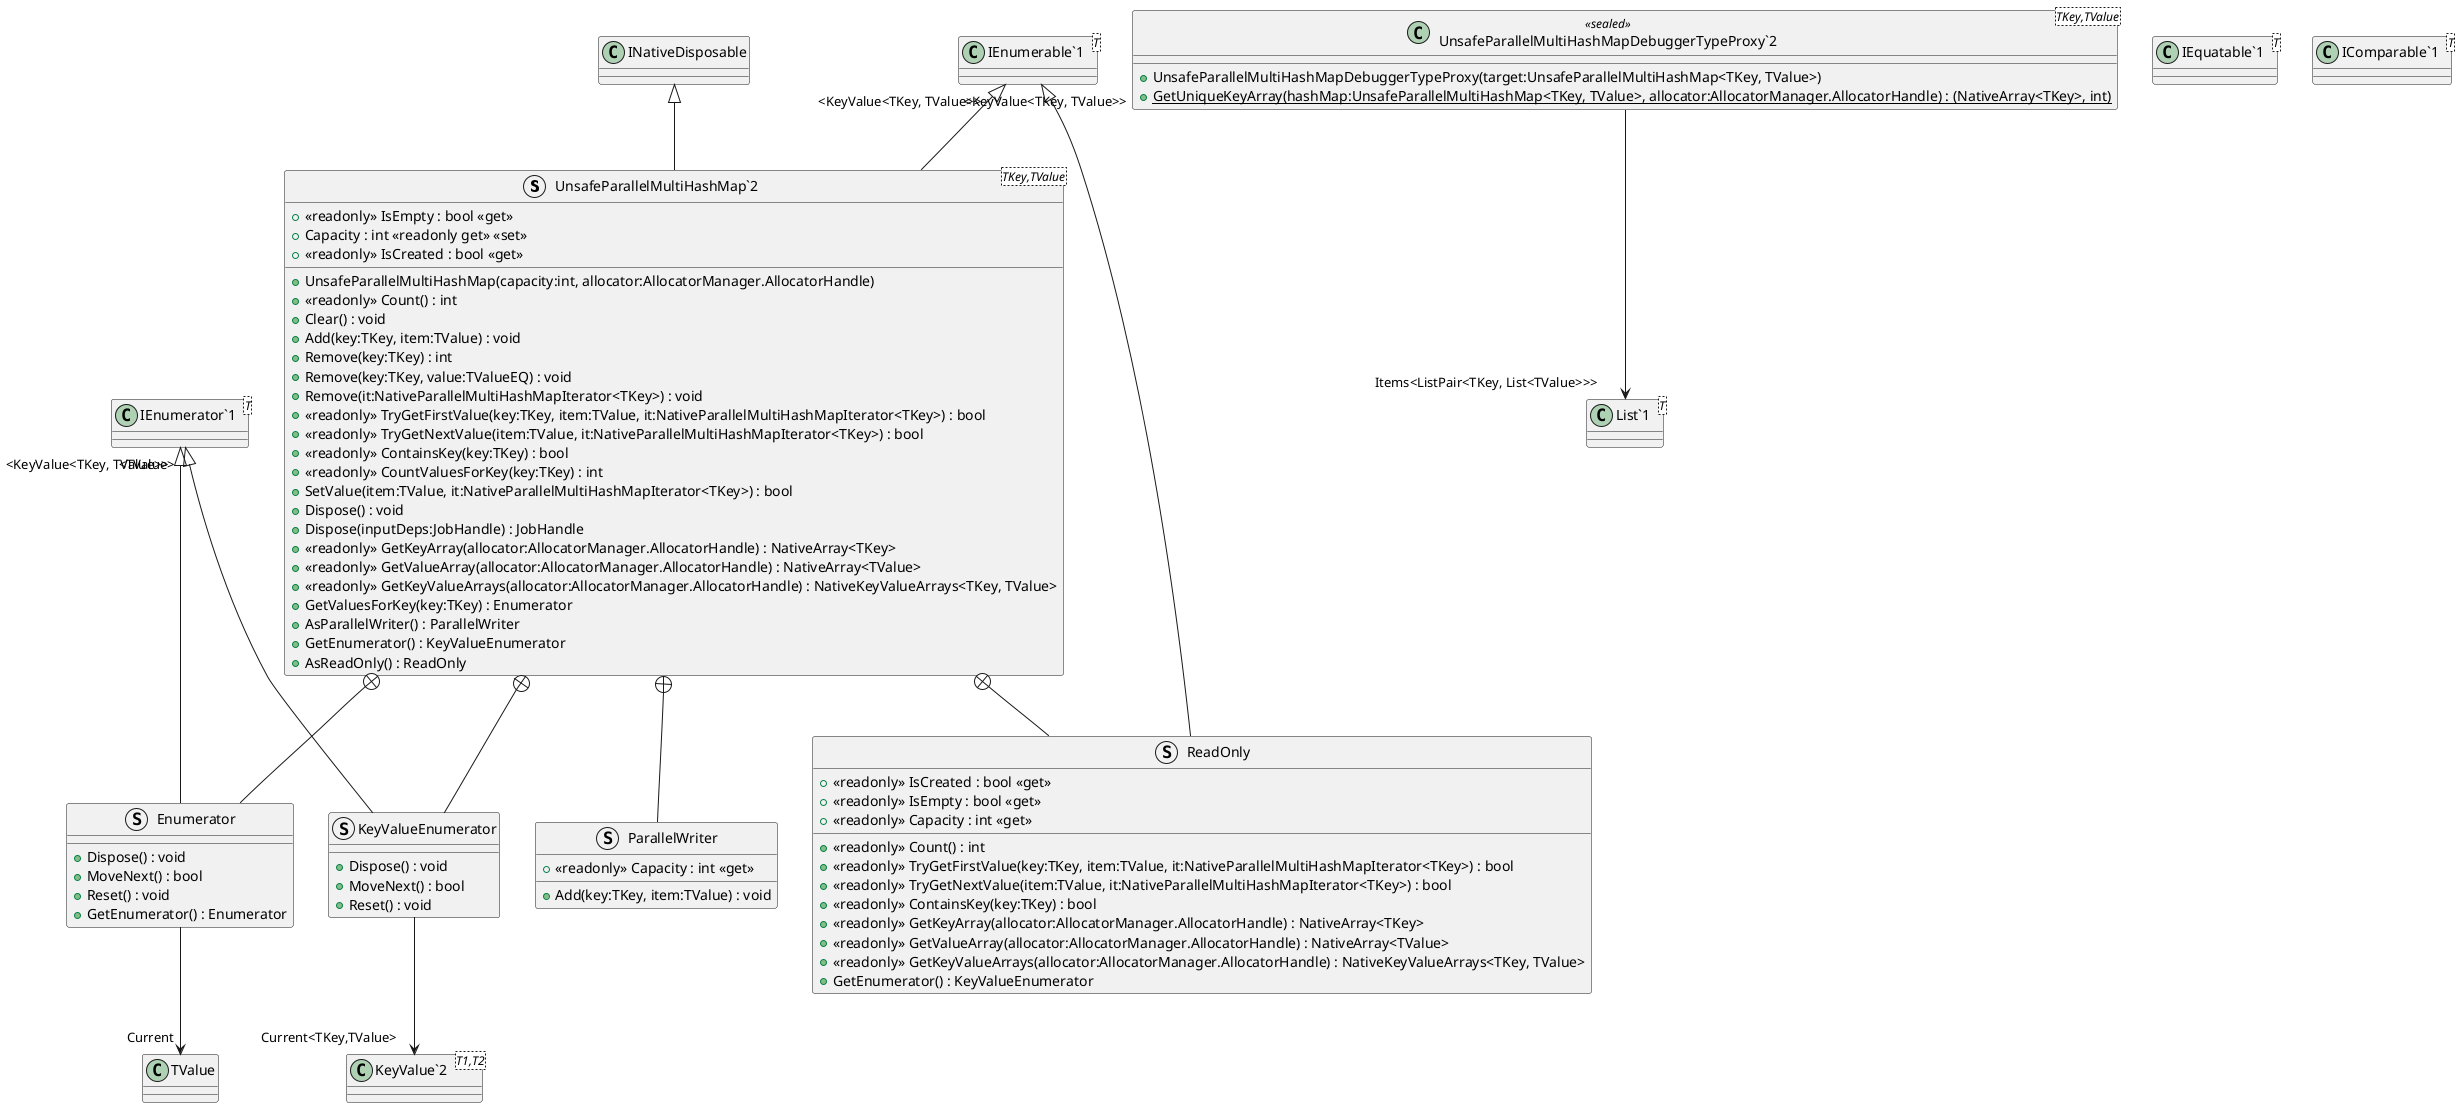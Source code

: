 @startuml
struct "UnsafeParallelMultiHashMap`2"<TKey,TValue> {
    + UnsafeParallelMultiHashMap(capacity:int, allocator:AllocatorManager.AllocatorHandle)
    + <<readonly>> IsEmpty : bool <<get>>
    + <<readonly>> Count() : int
    + Capacity : int <<readonly get>> <<set>>
    + Clear() : void
    + Add(key:TKey, item:TValue) : void
    + Remove(key:TKey) : int
    + Remove(key:TKey, value:TValueEQ) : void
    + Remove(it:NativeParallelMultiHashMapIterator<TKey>) : void
    + <<readonly>> TryGetFirstValue(key:TKey, item:TValue, it:NativeParallelMultiHashMapIterator<TKey>) : bool
    + <<readonly>> TryGetNextValue(item:TValue, it:NativeParallelMultiHashMapIterator<TKey>) : bool
    + <<readonly>> ContainsKey(key:TKey) : bool
    + <<readonly>> CountValuesForKey(key:TKey) : int
    + SetValue(item:TValue, it:NativeParallelMultiHashMapIterator<TKey>) : bool
    + <<readonly>> IsCreated : bool <<get>>
    + Dispose() : void
    + Dispose(inputDeps:JobHandle) : JobHandle
    + <<readonly>> GetKeyArray(allocator:AllocatorManager.AllocatorHandle) : NativeArray<TKey>
    + <<readonly>> GetValueArray(allocator:AllocatorManager.AllocatorHandle) : NativeArray<TValue>
    + <<readonly>> GetKeyValueArrays(allocator:AllocatorManager.AllocatorHandle) : NativeKeyValueArrays<TKey, TValue>
    + GetValuesForKey(key:TKey) : Enumerator
    + AsParallelWriter() : ParallelWriter
    + GetEnumerator() : KeyValueEnumerator
    + AsReadOnly() : ReadOnly
}
class "UnsafeParallelMultiHashMapDebuggerTypeProxy`2"<TKey,TValue> <<sealed>> {
    + UnsafeParallelMultiHashMapDebuggerTypeProxy(target:UnsafeParallelMultiHashMap<TKey, TValue>)
    + {static} GetUniqueKeyArray(hashMap:UnsafeParallelMultiHashMap<TKey, TValue>, allocator:AllocatorManager.AllocatorHandle) : (NativeArray<TKey>, int)
}
class "IEnumerable`1"<T> {
}
class "IEquatable`1"<T> {
}
struct Enumerator {
    + Dispose() : void
    + MoveNext() : bool
    + Reset() : void
    + GetEnumerator() : Enumerator
}
struct ParallelWriter {
    + <<readonly>> Capacity : int <<get>>
    + Add(key:TKey, item:TValue) : void
}
struct KeyValueEnumerator {
    + Dispose() : void
    + MoveNext() : bool
    + Reset() : void
}
struct ReadOnly {
    + <<readonly>> IsCreated : bool <<get>>
    + <<readonly>> IsEmpty : bool <<get>>
    + <<readonly>> Count() : int
    + <<readonly>> Capacity : int <<get>>
    + <<readonly>> TryGetFirstValue(key:TKey, item:TValue, it:NativeParallelMultiHashMapIterator<TKey>) : bool
    + <<readonly>> TryGetNextValue(item:TValue, it:NativeParallelMultiHashMapIterator<TKey>) : bool
    + <<readonly>> ContainsKey(key:TKey) : bool
    + <<readonly>> GetKeyArray(allocator:AllocatorManager.AllocatorHandle) : NativeArray<TKey>
    + <<readonly>> GetValueArray(allocator:AllocatorManager.AllocatorHandle) : NativeArray<TValue>
    + <<readonly>> GetKeyValueArrays(allocator:AllocatorManager.AllocatorHandle) : NativeKeyValueArrays<TKey, TValue>
    + GetEnumerator() : KeyValueEnumerator
}
class "IComparable`1"<T> {
}
class "List`1"<T> {
}
class "IEnumerator`1"<T> {
}
class "KeyValue`2"<T1,T2> {
}
INativeDisposable <|-- "UnsafeParallelMultiHashMap`2"
"IEnumerable`1" "<KeyValue<TKey, TValue>>" <|-- "UnsafeParallelMultiHashMap`2"
"UnsafeParallelMultiHashMapDebuggerTypeProxy`2" --> "Items<ListPair<TKey, List<TValue>>>" "List`1"
"UnsafeParallelMultiHashMap`2" +-- Enumerator
"IEnumerator`1" "<TValue>" <|-- Enumerator
Enumerator --> "Current" TValue
"UnsafeParallelMultiHashMap`2" +-- ParallelWriter
"UnsafeParallelMultiHashMap`2" +-- KeyValueEnumerator
"IEnumerator`1" "<KeyValue<TKey, TValue>>" <|-- KeyValueEnumerator
KeyValueEnumerator --> "Current<TKey,TValue>" "KeyValue`2"
"UnsafeParallelMultiHashMap`2" +-- ReadOnly
"IEnumerable`1" "<KeyValue<TKey, TValue>>" <|-- ReadOnly
@enduml
